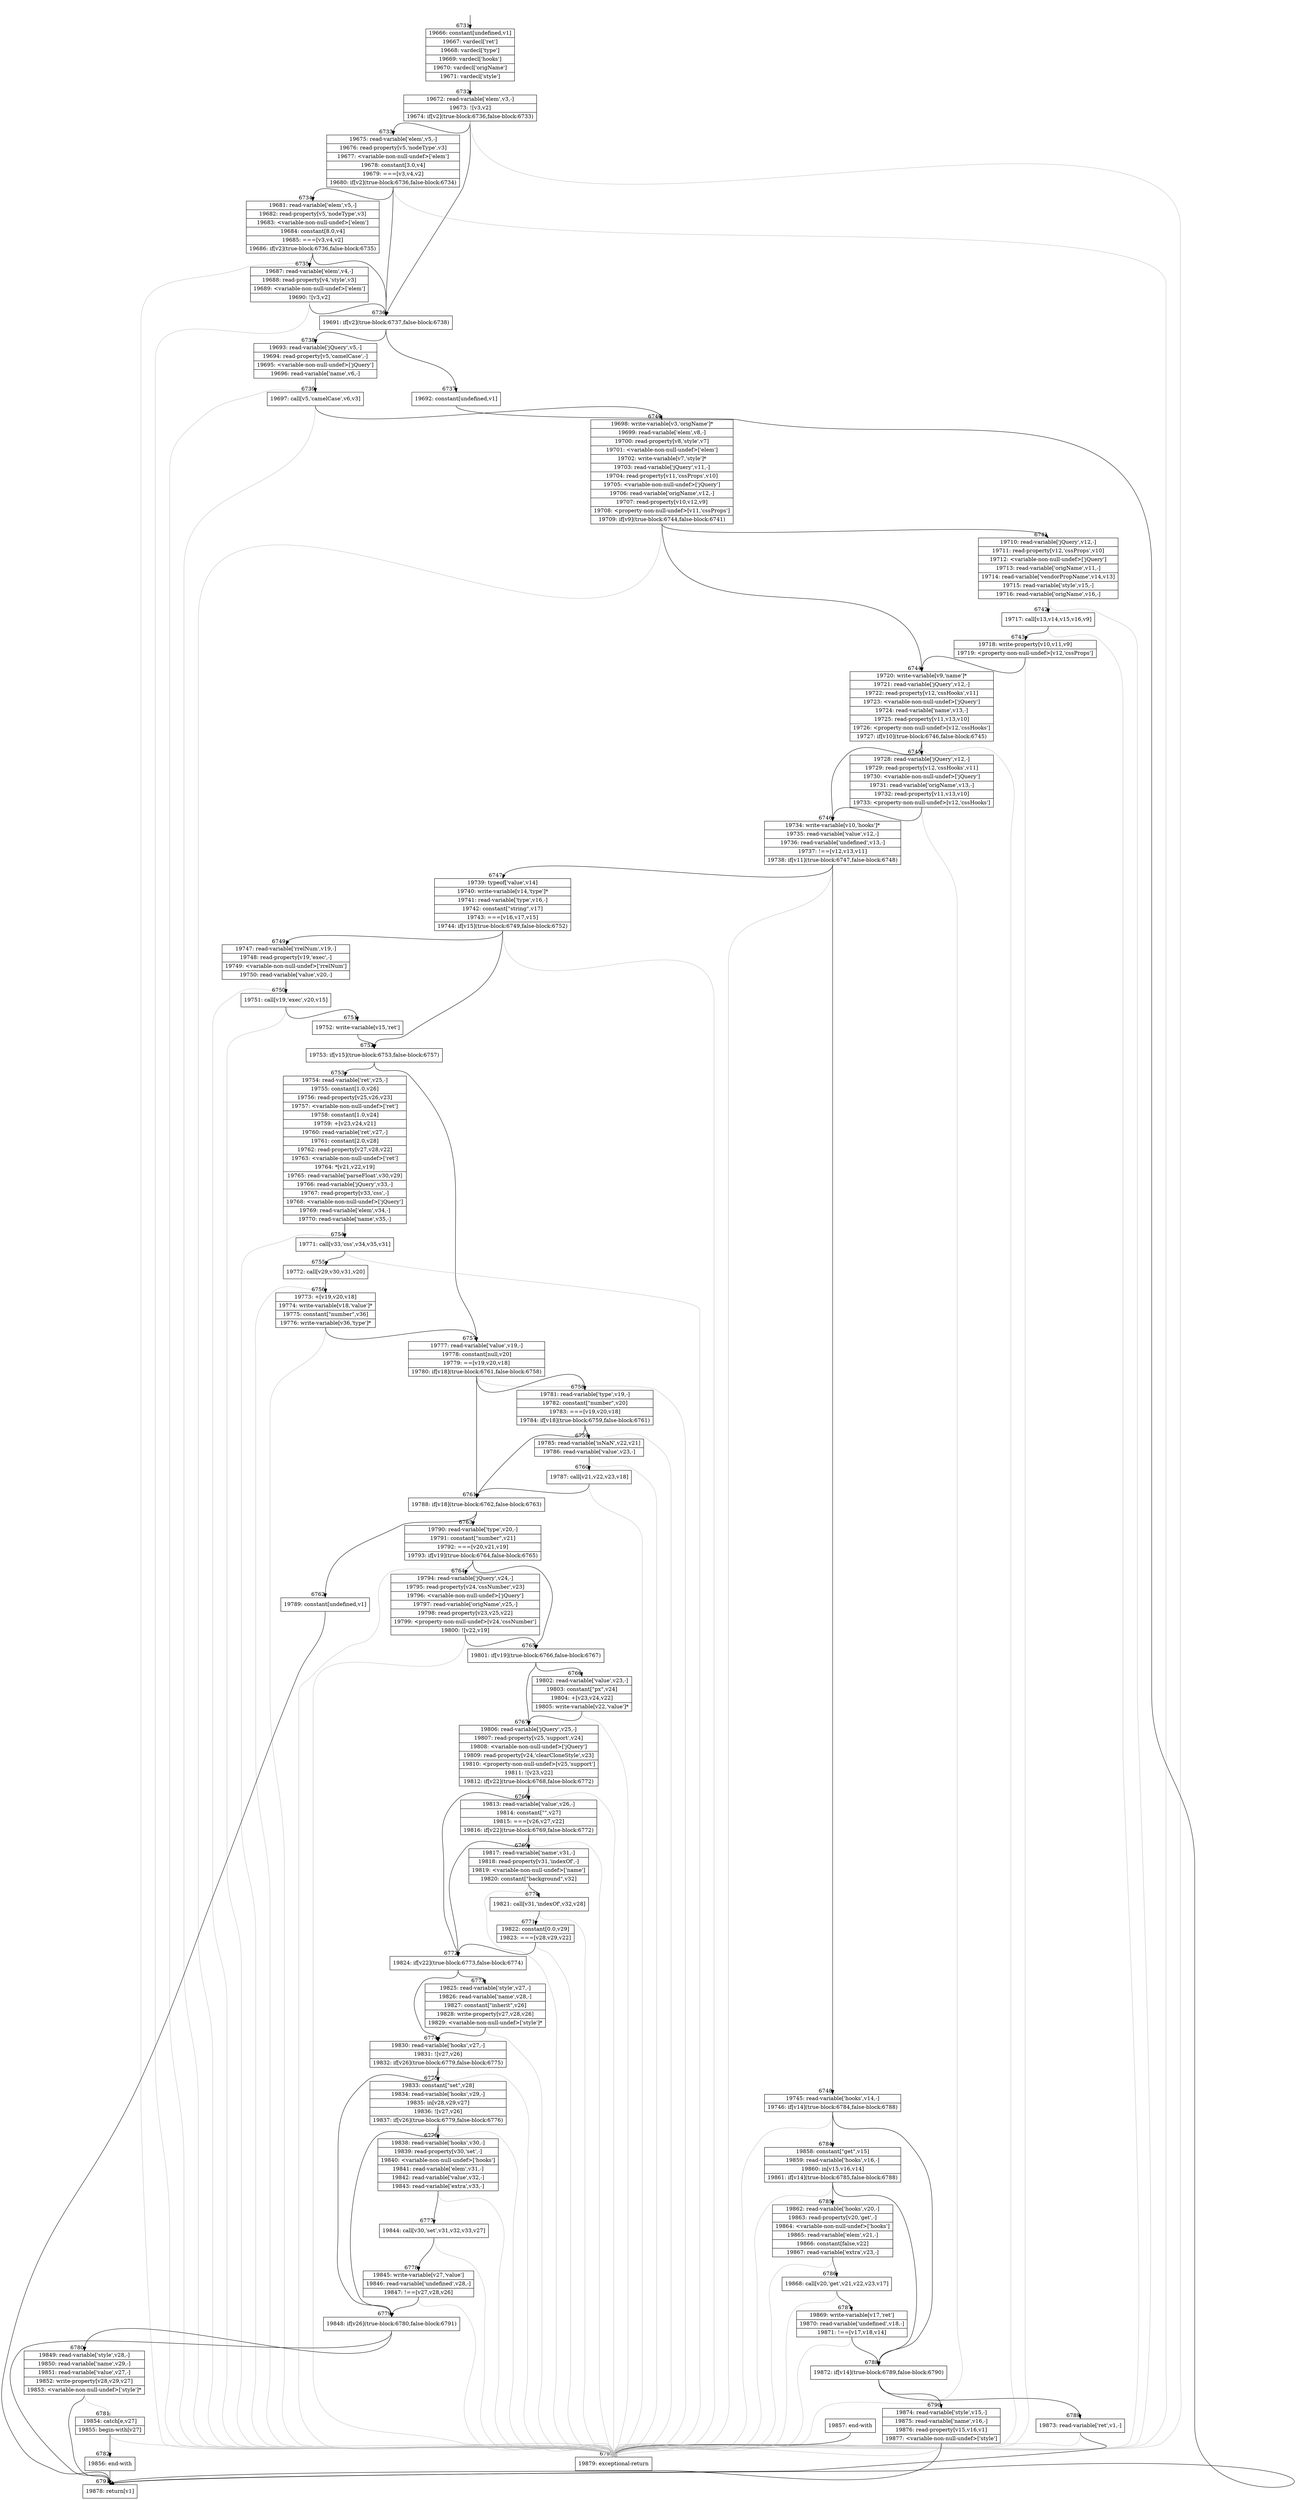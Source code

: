 digraph {
rankdir="TD"
BB_entry427[shape=none,label=""];
BB_entry427 -> BB6731 [tailport=s, headport=n, headlabel="    6731"]
BB6731 [shape=record label="{19666: constant[undefined,v1]|19667: vardecl['ret']|19668: vardecl['type']|19669: vardecl['hooks']|19670: vardecl['origName']|19671: vardecl['style']}" ] 
BB6731 -> BB6732 [tailport=s, headport=n, headlabel="      6732"]
BB6732 [shape=record label="{19672: read-variable['elem',v3,-]|19673: ![v3,v2]|19674: if[v2](true-block:6736,false-block:6733)}" ] 
BB6732 -> BB6736 [tailport=s, headport=n, headlabel="      6736"]
BB6732 -> BB6733 [tailport=s, headport=n, headlabel="      6733"]
BB6732 -> BB6792 [tailport=s, headport=n, color=gray, headlabel="      6792"]
BB6733 [shape=record label="{19675: read-variable['elem',v5,-]|19676: read-property[v5,'nodeType',v3]|19677: \<variable-non-null-undef\>['elem']|19678: constant[3.0,v4]|19679: ===[v3,v4,v2]|19680: if[v2](true-block:6736,false-block:6734)}" ] 
BB6733 -> BB6736 [tailport=s, headport=n]
BB6733 -> BB6734 [tailport=s, headport=n, headlabel="      6734"]
BB6733 -> BB6792 [tailport=s, headport=n, color=gray]
BB6734 [shape=record label="{19681: read-variable['elem',v5,-]|19682: read-property[v5,'nodeType',v3]|19683: \<variable-non-null-undef\>['elem']|19684: constant[8.0,v4]|19685: ===[v3,v4,v2]|19686: if[v2](true-block:6736,false-block:6735)}" ] 
BB6734 -> BB6736 [tailport=s, headport=n]
BB6734 -> BB6735 [tailport=s, headport=n, headlabel="      6735"]
BB6734 -> BB6792 [tailport=s, headport=n, color=gray]
BB6735 [shape=record label="{19687: read-variable['elem',v4,-]|19688: read-property[v4,'style',v3]|19689: \<variable-non-null-undef\>['elem']|19690: ![v3,v2]}" ] 
BB6735 -> BB6736 [tailport=s, headport=n]
BB6735 -> BB6792 [tailport=s, headport=n, color=gray]
BB6736 [shape=record label="{19691: if[v2](true-block:6737,false-block:6738)}" ] 
BB6736 -> BB6737 [tailport=s, headport=n, headlabel="      6737"]
BB6736 -> BB6738 [tailport=s, headport=n, headlabel="      6738"]
BB6737 [shape=record label="{19692: constant[undefined,v1]}" ] 
BB6737 -> BB6791 [tailport=s, headport=n, headlabel="      6791"]
BB6738 [shape=record label="{19693: read-variable['jQuery',v5,-]|19694: read-property[v5,'camelCase',-]|19695: \<variable-non-null-undef\>['jQuery']|19696: read-variable['name',v6,-]}" ] 
BB6738 -> BB6739 [tailport=s, headport=n, headlabel="      6739"]
BB6738 -> BB6792 [tailport=s, headport=n, color=gray]
BB6739 [shape=record label="{19697: call[v5,'camelCase',v6,v3]}" ] 
BB6739 -> BB6740 [tailport=s, headport=n, headlabel="      6740"]
BB6739 -> BB6792 [tailport=s, headport=n, color=gray]
BB6740 [shape=record label="{19698: write-variable[v3,'origName']*|19699: read-variable['elem',v8,-]|19700: read-property[v8,'style',v7]|19701: \<variable-non-null-undef\>['elem']|19702: write-variable[v7,'style']*|19703: read-variable['jQuery',v11,-]|19704: read-property[v11,'cssProps',v10]|19705: \<variable-non-null-undef\>['jQuery']|19706: read-variable['origName',v12,-]|19707: read-property[v10,v12,v9]|19708: \<property-non-null-undef\>[v11,'cssProps']|19709: if[v9](true-block:6744,false-block:6741)}" ] 
BB6740 -> BB6744 [tailport=s, headport=n, headlabel="      6744"]
BB6740 -> BB6741 [tailport=s, headport=n, headlabel="      6741"]
BB6740 -> BB6792 [tailport=s, headport=n, color=gray]
BB6741 [shape=record label="{19710: read-variable['jQuery',v12,-]|19711: read-property[v12,'cssProps',v10]|19712: \<variable-non-null-undef\>['jQuery']|19713: read-variable['origName',v11,-]|19714: read-variable['vendorPropName',v14,v13]|19715: read-variable['style',v15,-]|19716: read-variable['origName',v16,-]}" ] 
BB6741 -> BB6742 [tailport=s, headport=n, headlabel="      6742"]
BB6741 -> BB6792 [tailport=s, headport=n, color=gray]
BB6742 [shape=record label="{19717: call[v13,v14,v15,v16,v9]}" ] 
BB6742 -> BB6743 [tailport=s, headport=n, headlabel="      6743"]
BB6742 -> BB6792 [tailport=s, headport=n, color=gray]
BB6743 [shape=record label="{19718: write-property[v10,v11,v9]|19719: \<property-non-null-undef\>[v12,'cssProps']}" ] 
BB6743 -> BB6744 [tailport=s, headport=n]
BB6743 -> BB6792 [tailport=s, headport=n, color=gray]
BB6744 [shape=record label="{19720: write-variable[v9,'name']*|19721: read-variable['jQuery',v12,-]|19722: read-property[v12,'cssHooks',v11]|19723: \<variable-non-null-undef\>['jQuery']|19724: read-variable['name',v13,-]|19725: read-property[v11,v13,v10]|19726: \<property-non-null-undef\>[v12,'cssHooks']|19727: if[v10](true-block:6746,false-block:6745)}" ] 
BB6744 -> BB6746 [tailport=s, headport=n, headlabel="      6746"]
BB6744 -> BB6745 [tailport=s, headport=n, headlabel="      6745"]
BB6744 -> BB6792 [tailport=s, headport=n, color=gray]
BB6745 [shape=record label="{19728: read-variable['jQuery',v12,-]|19729: read-property[v12,'cssHooks',v11]|19730: \<variable-non-null-undef\>['jQuery']|19731: read-variable['origName',v13,-]|19732: read-property[v11,v13,v10]|19733: \<property-non-null-undef\>[v12,'cssHooks']}" ] 
BB6745 -> BB6746 [tailport=s, headport=n]
BB6745 -> BB6792 [tailport=s, headport=n, color=gray]
BB6746 [shape=record label="{19734: write-variable[v10,'hooks']*|19735: read-variable['value',v12,-]|19736: read-variable['undefined',v13,-]|19737: !==[v12,v13,v11]|19738: if[v11](true-block:6747,false-block:6748)}" ] 
BB6746 -> BB6747 [tailport=s, headport=n, headlabel="      6747"]
BB6746 -> BB6748 [tailport=s, headport=n, headlabel="      6748"]
BB6746 -> BB6792 [tailport=s, headport=n, color=gray]
BB6747 [shape=record label="{19739: typeof['value',v14]|19740: write-variable[v14,'type']*|19741: read-variable['type',v16,-]|19742: constant[\"string\",v17]|19743: ===[v16,v17,v15]|19744: if[v15](true-block:6749,false-block:6752)}" ] 
BB6747 -> BB6752 [tailport=s, headport=n, headlabel="      6752"]
BB6747 -> BB6749 [tailport=s, headport=n, headlabel="      6749"]
BB6747 -> BB6792 [tailport=s, headport=n, color=gray]
BB6748 [shape=record label="{19745: read-variable['hooks',v14,-]|19746: if[v14](true-block:6784,false-block:6788)}" ] 
BB6748 -> BB6788 [tailport=s, headport=n, headlabel="      6788"]
BB6748 -> BB6784 [tailport=s, headport=n, headlabel="      6784"]
BB6748 -> BB6792 [tailport=s, headport=n, color=gray]
BB6749 [shape=record label="{19747: read-variable['rrelNum',v19,-]|19748: read-property[v19,'exec',-]|19749: \<variable-non-null-undef\>['rrelNum']|19750: read-variable['value',v20,-]}" ] 
BB6749 -> BB6750 [tailport=s, headport=n, headlabel="      6750"]
BB6749 -> BB6792 [tailport=s, headport=n, color=gray]
BB6750 [shape=record label="{19751: call[v19,'exec',v20,v15]}" ] 
BB6750 -> BB6751 [tailport=s, headport=n, headlabel="      6751"]
BB6750 -> BB6792 [tailport=s, headport=n, color=gray]
BB6751 [shape=record label="{19752: write-variable[v15,'ret']}" ] 
BB6751 -> BB6752 [tailport=s, headport=n]
BB6752 [shape=record label="{19753: if[v15](true-block:6753,false-block:6757)}" ] 
BB6752 -> BB6753 [tailport=s, headport=n, headlabel="      6753"]
BB6752 -> BB6757 [tailport=s, headport=n, headlabel="      6757"]
BB6753 [shape=record label="{19754: read-variable['ret',v25,-]|19755: constant[1.0,v26]|19756: read-property[v25,v26,v23]|19757: \<variable-non-null-undef\>['ret']|19758: constant[1.0,v24]|19759: +[v23,v24,v21]|19760: read-variable['ret',v27,-]|19761: constant[2.0,v28]|19762: read-property[v27,v28,v22]|19763: \<variable-non-null-undef\>['ret']|19764: *[v21,v22,v19]|19765: read-variable['parseFloat',v30,v29]|19766: read-variable['jQuery',v33,-]|19767: read-property[v33,'css',-]|19768: \<variable-non-null-undef\>['jQuery']|19769: read-variable['elem',v34,-]|19770: read-variable['name',v35,-]}" ] 
BB6753 -> BB6754 [tailport=s, headport=n, headlabel="      6754"]
BB6753 -> BB6792 [tailport=s, headport=n, color=gray]
BB6754 [shape=record label="{19771: call[v33,'css',v34,v35,v31]}" ] 
BB6754 -> BB6755 [tailport=s, headport=n, headlabel="      6755"]
BB6754 -> BB6792 [tailport=s, headport=n, color=gray]
BB6755 [shape=record label="{19772: call[v29,v30,v31,v20]}" ] 
BB6755 -> BB6756 [tailport=s, headport=n, headlabel="      6756"]
BB6755 -> BB6792 [tailport=s, headport=n, color=gray]
BB6756 [shape=record label="{19773: +[v19,v20,v18]|19774: write-variable[v18,'value']*|19775: constant[\"number\",v36]|19776: write-variable[v36,'type']*}" ] 
BB6756 -> BB6757 [tailport=s, headport=n]
BB6756 -> BB6792 [tailport=s, headport=n, color=gray]
BB6757 [shape=record label="{19777: read-variable['value',v19,-]|19778: constant[null,v20]|19779: ==[v19,v20,v18]|19780: if[v18](true-block:6761,false-block:6758)}" ] 
BB6757 -> BB6761 [tailport=s, headport=n, headlabel="      6761"]
BB6757 -> BB6758 [tailport=s, headport=n, headlabel="      6758"]
BB6757 -> BB6792 [tailport=s, headport=n, color=gray]
BB6758 [shape=record label="{19781: read-variable['type',v19,-]|19782: constant[\"number\",v20]|19783: ===[v19,v20,v18]|19784: if[v18](true-block:6759,false-block:6761)}" ] 
BB6758 -> BB6761 [tailport=s, headport=n]
BB6758 -> BB6759 [tailport=s, headport=n, headlabel="      6759"]
BB6758 -> BB6792 [tailport=s, headport=n, color=gray]
BB6759 [shape=record label="{19785: read-variable['isNaN',v22,v21]|19786: read-variable['value',v23,-]}" ] 
BB6759 -> BB6760 [tailport=s, headport=n, headlabel="      6760"]
BB6759 -> BB6792 [tailport=s, headport=n, color=gray]
BB6760 [shape=record label="{19787: call[v21,v22,v23,v18]}" ] 
BB6760 -> BB6761 [tailport=s, headport=n]
BB6760 -> BB6792 [tailport=s, headport=n, color=gray]
BB6761 [shape=record label="{19788: if[v18](true-block:6762,false-block:6763)}" ] 
BB6761 -> BB6762 [tailport=s, headport=n, headlabel="      6762"]
BB6761 -> BB6763 [tailport=s, headport=n, headlabel="      6763"]
BB6762 [shape=record label="{19789: constant[undefined,v1]}" ] 
BB6762 -> BB6791 [tailport=s, headport=n]
BB6763 [shape=record label="{19790: read-variable['type',v20,-]|19791: constant[\"number\",v21]|19792: ===[v20,v21,v19]|19793: if[v19](true-block:6764,false-block:6765)}" ] 
BB6763 -> BB6765 [tailport=s, headport=n, headlabel="      6765"]
BB6763 -> BB6764 [tailport=s, headport=n, headlabel="      6764"]
BB6763 -> BB6792 [tailport=s, headport=n, color=gray]
BB6764 [shape=record label="{19794: read-variable['jQuery',v24,-]|19795: read-property[v24,'cssNumber',v23]|19796: \<variable-non-null-undef\>['jQuery']|19797: read-variable['origName',v25,-]|19798: read-property[v23,v25,v22]|19799: \<property-non-null-undef\>[v24,'cssNumber']|19800: ![v22,v19]}" ] 
BB6764 -> BB6765 [tailport=s, headport=n]
BB6764 -> BB6792 [tailport=s, headport=n, color=gray]
BB6765 [shape=record label="{19801: if[v19](true-block:6766,false-block:6767)}" ] 
BB6765 -> BB6766 [tailport=s, headport=n, headlabel="      6766"]
BB6765 -> BB6767 [tailport=s, headport=n, headlabel="      6767"]
BB6766 [shape=record label="{19802: read-variable['value',v23,-]|19803: constant[\"px\",v24]|19804: +[v23,v24,v22]|19805: write-variable[v22,'value']*}" ] 
BB6766 -> BB6767 [tailport=s, headport=n]
BB6766 -> BB6792 [tailport=s, headport=n, color=gray]
BB6767 [shape=record label="{19806: read-variable['jQuery',v25,-]|19807: read-property[v25,'support',v24]|19808: \<variable-non-null-undef\>['jQuery']|19809: read-property[v24,'clearCloneStyle',v23]|19810: \<property-non-null-undef\>[v25,'support']|19811: ![v23,v22]|19812: if[v22](true-block:6768,false-block:6772)}" ] 
BB6767 -> BB6772 [tailport=s, headport=n, headlabel="      6772"]
BB6767 -> BB6768 [tailport=s, headport=n, headlabel="      6768"]
BB6767 -> BB6792 [tailport=s, headport=n, color=gray]
BB6768 [shape=record label="{19813: read-variable['value',v26,-]|19814: constant[\"\",v27]|19815: ===[v26,v27,v22]|19816: if[v22](true-block:6769,false-block:6772)}" ] 
BB6768 -> BB6772 [tailport=s, headport=n]
BB6768 -> BB6769 [tailport=s, headport=n, headlabel="      6769"]
BB6768 -> BB6792 [tailport=s, headport=n, color=gray]
BB6769 [shape=record label="{19817: read-variable['name',v31,-]|19818: read-property[v31,'indexOf',-]|19819: \<variable-non-null-undef\>['name']|19820: constant[\"background\",v32]}" ] 
BB6769 -> BB6770 [tailport=s, headport=n, headlabel="      6770"]
BB6769 -> BB6792 [tailport=s, headport=n, color=gray]
BB6770 [shape=record label="{19821: call[v31,'indexOf',v32,v28]}" ] 
BB6770 -> BB6771 [tailport=s, headport=n, headlabel="      6771"]
BB6770 -> BB6792 [tailport=s, headport=n, color=gray]
BB6771 [shape=record label="{19822: constant[0.0,v29]|19823: ===[v28,v29,v22]}" ] 
BB6771 -> BB6772 [tailport=s, headport=n]
BB6771 -> BB6792 [tailport=s, headport=n, color=gray]
BB6772 [shape=record label="{19824: if[v22](true-block:6773,false-block:6774)}" ] 
BB6772 -> BB6773 [tailport=s, headport=n, headlabel="      6773"]
BB6772 -> BB6774 [tailport=s, headport=n, headlabel="      6774"]
BB6773 [shape=record label="{19825: read-variable['style',v27,-]|19826: read-variable['name',v28,-]|19827: constant[\"inherit\",v26]|19828: write-property[v27,v28,v26]|19829: \<variable-non-null-undef\>['style']*}" ] 
BB6773 -> BB6774 [tailport=s, headport=n]
BB6773 -> BB6792 [tailport=s, headport=n, color=gray]
BB6774 [shape=record label="{19830: read-variable['hooks',v27,-]|19831: ![v27,v26]|19832: if[v26](true-block:6779,false-block:6775)}" ] 
BB6774 -> BB6779 [tailport=s, headport=n, headlabel="      6779"]
BB6774 -> BB6775 [tailport=s, headport=n, headlabel="      6775"]
BB6774 -> BB6792 [tailport=s, headport=n, color=gray]
BB6775 [shape=record label="{19833: constant[\"set\",v28]|19834: read-variable['hooks',v29,-]|19835: in[v28,v29,v27]|19836: ![v27,v26]|19837: if[v26](true-block:6779,false-block:6776)}" ] 
BB6775 -> BB6779 [tailport=s, headport=n]
BB6775 -> BB6776 [tailport=s, headport=n, headlabel="      6776"]
BB6775 -> BB6792 [tailport=s, headport=n, color=gray]
BB6776 [shape=record label="{19838: read-variable['hooks',v30,-]|19839: read-property[v30,'set',-]|19840: \<variable-non-null-undef\>['hooks']|19841: read-variable['elem',v31,-]|19842: read-variable['value',v32,-]|19843: read-variable['extra',v33,-]}" ] 
BB6776 -> BB6777 [tailport=s, headport=n, headlabel="      6777"]
BB6776 -> BB6792 [tailport=s, headport=n, color=gray]
BB6777 [shape=record label="{19844: call[v30,'set',v31,v32,v33,v27]}" ] 
BB6777 -> BB6778 [tailport=s, headport=n, headlabel="      6778"]
BB6777 -> BB6792 [tailport=s, headport=n, color=gray]
BB6778 [shape=record label="{19845: write-variable[v27,'value']|19846: read-variable['undefined',v28,-]|19847: !==[v27,v28,v26]}" ] 
BB6778 -> BB6779 [tailport=s, headport=n]
BB6778 -> BB6792 [tailport=s, headport=n, color=gray]
BB6779 [shape=record label="{19848: if[v26](true-block:6780,false-block:6791)}" ] 
BB6779 -> BB6780 [tailport=s, headport=n, headlabel="      6780"]
BB6779 -> BB6791 [tailport=s, headport=n]
BB6780 [shape=record label="{19849: read-variable['style',v28,-]|19850: read-variable['name',v29,-]|19851: read-variable['value',v27,-]|19852: write-property[v28,v29,v27]|19853: \<variable-non-null-undef\>['style']*}" ] 
BB6780 -> BB6791 [tailport=s, headport=n]
BB6780 -> BB6781 [tailport=s, headport=n, color=gray, headlabel="      6781"]
BB6781 [shape=record label="{19854: catch[e,v27]|19855: begin-with[v27]}" ] 
BB6781 -> BB6782 [tailport=s, headport=n, headlabel="      6782"]
BB6781 -> BB6792 [tailport=s, headport=n, color=gray]
BB6782 [shape=record label="{19856: end-with}" ] 
BB6782 -> BB6791 [tailport=s, headport=n]
BB6783 [shape=record label="{19857: end-with}" ] 
BB6783 -> BB6792 [tailport=s, headport=n]
BB6784 [shape=record label="{19858: constant[\"get\",v15]|19859: read-variable['hooks',v16,-]|19860: in[v15,v16,v14]|19861: if[v14](true-block:6785,false-block:6788)}" ] 
BB6784 -> BB6788 [tailport=s, headport=n]
BB6784 -> BB6785 [tailport=s, headport=n, headlabel="      6785"]
BB6784 -> BB6792 [tailport=s, headport=n, color=gray]
BB6785 [shape=record label="{19862: read-variable['hooks',v20,-]|19863: read-property[v20,'get',-]|19864: \<variable-non-null-undef\>['hooks']|19865: read-variable['elem',v21,-]|19866: constant[false,v22]|19867: read-variable['extra',v23,-]}" ] 
BB6785 -> BB6786 [tailport=s, headport=n, headlabel="      6786"]
BB6785 -> BB6792 [tailport=s, headport=n, color=gray]
BB6786 [shape=record label="{19868: call[v20,'get',v21,v22,v23,v17]}" ] 
BB6786 -> BB6787 [tailport=s, headport=n, headlabel="      6787"]
BB6786 -> BB6792 [tailport=s, headport=n, color=gray]
BB6787 [shape=record label="{19869: write-variable[v17,'ret']|19870: read-variable['undefined',v18,-]|19871: !==[v17,v18,v14]}" ] 
BB6787 -> BB6788 [tailport=s, headport=n]
BB6787 -> BB6792 [tailport=s, headport=n, color=gray]
BB6788 [shape=record label="{19872: if[v14](true-block:6789,false-block:6790)}" ] 
BB6788 -> BB6789 [tailport=s, headport=n, headlabel="      6789"]
BB6788 -> BB6790 [tailport=s, headport=n, headlabel="      6790"]
BB6789 [shape=record label="{19873: read-variable['ret',v1,-]}" ] 
BB6789 -> BB6791 [tailport=s, headport=n]
BB6789 -> BB6792 [tailport=s, headport=n, color=gray]
BB6790 [shape=record label="{19874: read-variable['style',v15,-]|19875: read-variable['name',v16,-]|19876: read-property[v15,v16,v1]|19877: \<variable-non-null-undef\>['style']}" ] 
BB6790 -> BB6791 [tailport=s, headport=n]
BB6790 -> BB6792 [tailport=s, headport=n, color=gray]
BB6791 [shape=record label="{19878: return[v1]}" ] 
BB6792 [shape=record label="{19879: exceptional-return}" ] 
}
